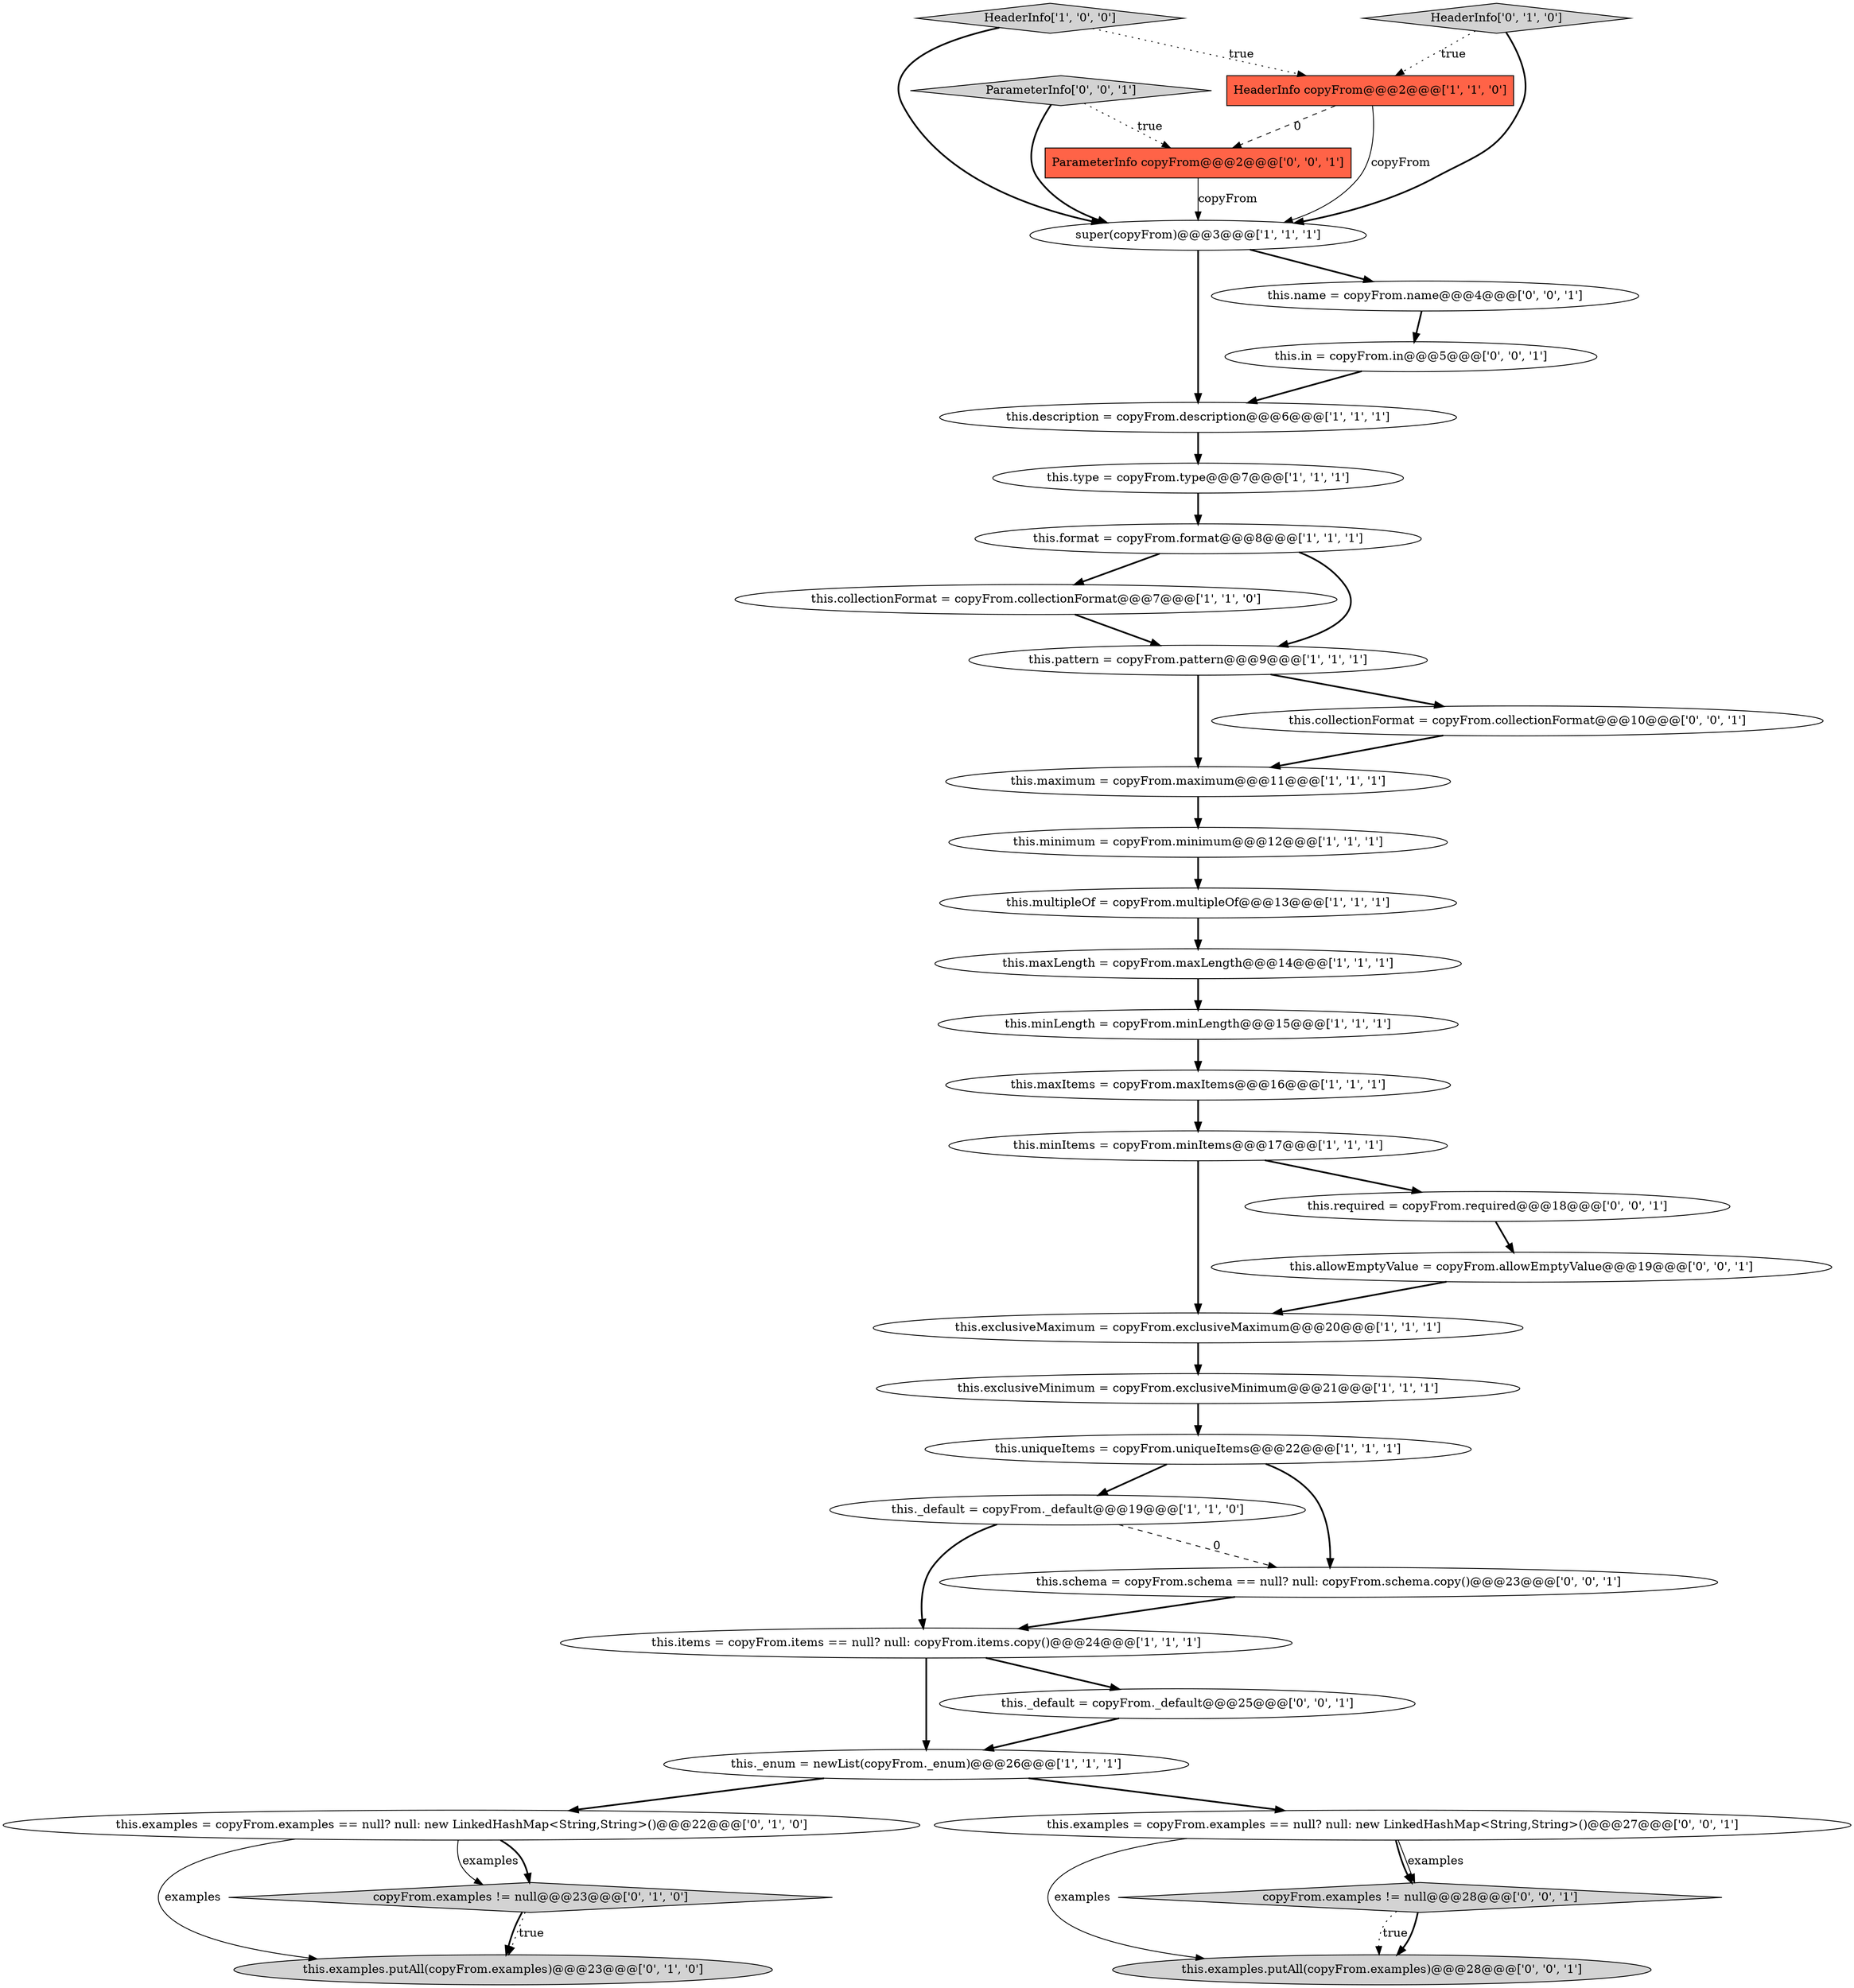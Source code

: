 digraph {
19 [style = filled, label = "this.minItems = copyFrom.minItems@@@17@@@['1', '1', '1']", fillcolor = white, shape = ellipse image = "AAA0AAABBB1BBB"];
32 [style = filled, label = "this.schema = copyFrom.schema == null? null: copyFrom.schema.copy()@@@23@@@['0', '0', '1']", fillcolor = white, shape = ellipse image = "AAA0AAABBB3BBB"];
1 [style = filled, label = "this._enum = newList(copyFrom._enum)@@@26@@@['1', '1', '1']", fillcolor = white, shape = ellipse image = "AAA0AAABBB1BBB"];
20 [style = filled, label = "this.exclusiveMinimum = copyFrom.exclusiveMinimum@@@21@@@['1', '1', '1']", fillcolor = white, shape = ellipse image = "AAA0AAABBB1BBB"];
3 [style = filled, label = "super(copyFrom)@@@3@@@['1', '1', '1']", fillcolor = white, shape = ellipse image = "AAA0AAABBB1BBB"];
16 [style = filled, label = "this.description = copyFrom.description@@@6@@@['1', '1', '1']", fillcolor = white, shape = ellipse image = "AAA0AAABBB1BBB"];
12 [style = filled, label = "this.pattern = copyFrom.pattern@@@9@@@['1', '1', '1']", fillcolor = white, shape = ellipse image = "AAA0AAABBB1BBB"];
36 [style = filled, label = "this.name = copyFrom.name@@@4@@@['0', '0', '1']", fillcolor = white, shape = ellipse image = "AAA0AAABBB3BBB"];
24 [style = filled, label = "this.examples = copyFrom.examples == null? null: new LinkedHashMap<String,String>()@@@22@@@['0', '1', '0']", fillcolor = white, shape = ellipse image = "AAA1AAABBB2BBB"];
5 [style = filled, label = "this.minimum = copyFrom.minimum@@@12@@@['1', '1', '1']", fillcolor = white, shape = ellipse image = "AAA0AAABBB1BBB"];
13 [style = filled, label = "this.minLength = copyFrom.minLength@@@15@@@['1', '1', '1']", fillcolor = white, shape = ellipse image = "AAA0AAABBB1BBB"];
21 [style = filled, label = "this.examples.putAll(copyFrom.examples)@@@23@@@['0', '1', '0']", fillcolor = lightgray, shape = ellipse image = "AAA0AAABBB2BBB"];
27 [style = filled, label = "this.allowEmptyValue = copyFrom.allowEmptyValue@@@19@@@['0', '0', '1']", fillcolor = white, shape = ellipse image = "AAA0AAABBB3BBB"];
28 [style = filled, label = "ParameterInfo copyFrom@@@2@@@['0', '0', '1']", fillcolor = tomato, shape = box image = "AAA0AAABBB3BBB"];
29 [style = filled, label = "this.examples = copyFrom.examples == null? null: new LinkedHashMap<String,String>()@@@27@@@['0', '0', '1']", fillcolor = white, shape = ellipse image = "AAA0AAABBB3BBB"];
18 [style = filled, label = "this.maxLength = copyFrom.maxLength@@@14@@@['1', '1', '1']", fillcolor = white, shape = ellipse image = "AAA0AAABBB1BBB"];
26 [style = filled, label = "this.examples.putAll(copyFrom.examples)@@@28@@@['0', '0', '1']", fillcolor = lightgray, shape = ellipse image = "AAA0AAABBB3BBB"];
6 [style = filled, label = "this.items = copyFrom.items == null? null: copyFrom.items.copy()@@@24@@@['1', '1', '1']", fillcolor = white, shape = ellipse image = "AAA0AAABBB1BBB"];
35 [style = filled, label = "copyFrom.examples != null@@@28@@@['0', '0', '1']", fillcolor = lightgray, shape = diamond image = "AAA0AAABBB3BBB"];
0 [style = filled, label = "this.exclusiveMaximum = copyFrom.exclusiveMaximum@@@20@@@['1', '1', '1']", fillcolor = white, shape = ellipse image = "AAA0AAABBB1BBB"];
7 [style = filled, label = "this.type = copyFrom.type@@@7@@@['1', '1', '1']", fillcolor = white, shape = ellipse image = "AAA0AAABBB1BBB"];
30 [style = filled, label = "this.in = copyFrom.in@@@5@@@['0', '0', '1']", fillcolor = white, shape = ellipse image = "AAA0AAABBB3BBB"];
25 [style = filled, label = "this.required = copyFrom.required@@@18@@@['0', '0', '1']", fillcolor = white, shape = ellipse image = "AAA0AAABBB3BBB"];
11 [style = filled, label = "HeaderInfo copyFrom@@@2@@@['1', '1', '0']", fillcolor = tomato, shape = box image = "AAA0AAABBB1BBB"];
15 [style = filled, label = "HeaderInfo['1', '0', '0']", fillcolor = lightgray, shape = diamond image = "AAA0AAABBB1BBB"];
8 [style = filled, label = "this.collectionFormat = copyFrom.collectionFormat@@@7@@@['1', '1', '0']", fillcolor = white, shape = ellipse image = "AAA0AAABBB1BBB"];
14 [style = filled, label = "this._default = copyFrom._default@@@19@@@['1', '1', '0']", fillcolor = white, shape = ellipse image = "AAA0AAABBB1BBB"];
23 [style = filled, label = "HeaderInfo['0', '1', '0']", fillcolor = lightgray, shape = diamond image = "AAA0AAABBB2BBB"];
34 [style = filled, label = "this.collectionFormat = copyFrom.collectionFormat@@@10@@@['0', '0', '1']", fillcolor = white, shape = ellipse image = "AAA0AAABBB3BBB"];
17 [style = filled, label = "this.format = copyFrom.format@@@8@@@['1', '1', '1']", fillcolor = white, shape = ellipse image = "AAA0AAABBB1BBB"];
33 [style = filled, label = "ParameterInfo['0', '0', '1']", fillcolor = lightgray, shape = diamond image = "AAA0AAABBB3BBB"];
9 [style = filled, label = "this.uniqueItems = copyFrom.uniqueItems@@@22@@@['1', '1', '1']", fillcolor = white, shape = ellipse image = "AAA0AAABBB1BBB"];
31 [style = filled, label = "this._default = copyFrom._default@@@25@@@['0', '0', '1']", fillcolor = white, shape = ellipse image = "AAA0AAABBB3BBB"];
22 [style = filled, label = "copyFrom.examples != null@@@23@@@['0', '1', '0']", fillcolor = lightgray, shape = diamond image = "AAA1AAABBB2BBB"];
10 [style = filled, label = "this.multipleOf = copyFrom.multipleOf@@@13@@@['1', '1', '1']", fillcolor = white, shape = ellipse image = "AAA0AAABBB1BBB"];
2 [style = filled, label = "this.maxItems = copyFrom.maxItems@@@16@@@['1', '1', '1']", fillcolor = white, shape = ellipse image = "AAA0AAABBB1BBB"];
4 [style = filled, label = "this.maximum = copyFrom.maximum@@@11@@@['1', '1', '1']", fillcolor = white, shape = ellipse image = "AAA0AAABBB1BBB"];
23->3 [style = bold, label=""];
11->3 [style = solid, label="copyFrom"];
31->1 [style = bold, label=""];
8->12 [style = bold, label=""];
24->22 [style = solid, label="examples"];
36->30 [style = bold, label=""];
29->35 [style = bold, label=""];
12->4 [style = bold, label=""];
4->5 [style = bold, label=""];
27->0 [style = bold, label=""];
18->13 [style = bold, label=""];
1->29 [style = bold, label=""];
15->11 [style = dotted, label="true"];
17->12 [style = bold, label=""];
19->0 [style = bold, label=""];
12->34 [style = bold, label=""];
1->24 [style = bold, label=""];
5->10 [style = bold, label=""];
30->16 [style = bold, label=""];
24->22 [style = bold, label=""];
10->18 [style = bold, label=""];
24->21 [style = solid, label="examples"];
19->25 [style = bold, label=""];
0->20 [style = bold, label=""];
2->19 [style = bold, label=""];
34->4 [style = bold, label=""];
14->32 [style = dashed, label="0"];
6->31 [style = bold, label=""];
35->26 [style = dotted, label="true"];
33->3 [style = bold, label=""];
32->6 [style = bold, label=""];
14->6 [style = bold, label=""];
9->14 [style = bold, label=""];
15->3 [style = bold, label=""];
17->8 [style = bold, label=""];
3->36 [style = bold, label=""];
7->17 [style = bold, label=""];
23->11 [style = dotted, label="true"];
16->7 [style = bold, label=""];
33->28 [style = dotted, label="true"];
20->9 [style = bold, label=""];
3->16 [style = bold, label=""];
22->21 [style = bold, label=""];
9->32 [style = bold, label=""];
25->27 [style = bold, label=""];
13->2 [style = bold, label=""];
35->26 [style = bold, label=""];
29->35 [style = solid, label="examples"];
29->26 [style = solid, label="examples"];
6->1 [style = bold, label=""];
11->28 [style = dashed, label="0"];
28->3 [style = solid, label="copyFrom"];
22->21 [style = dotted, label="true"];
}
